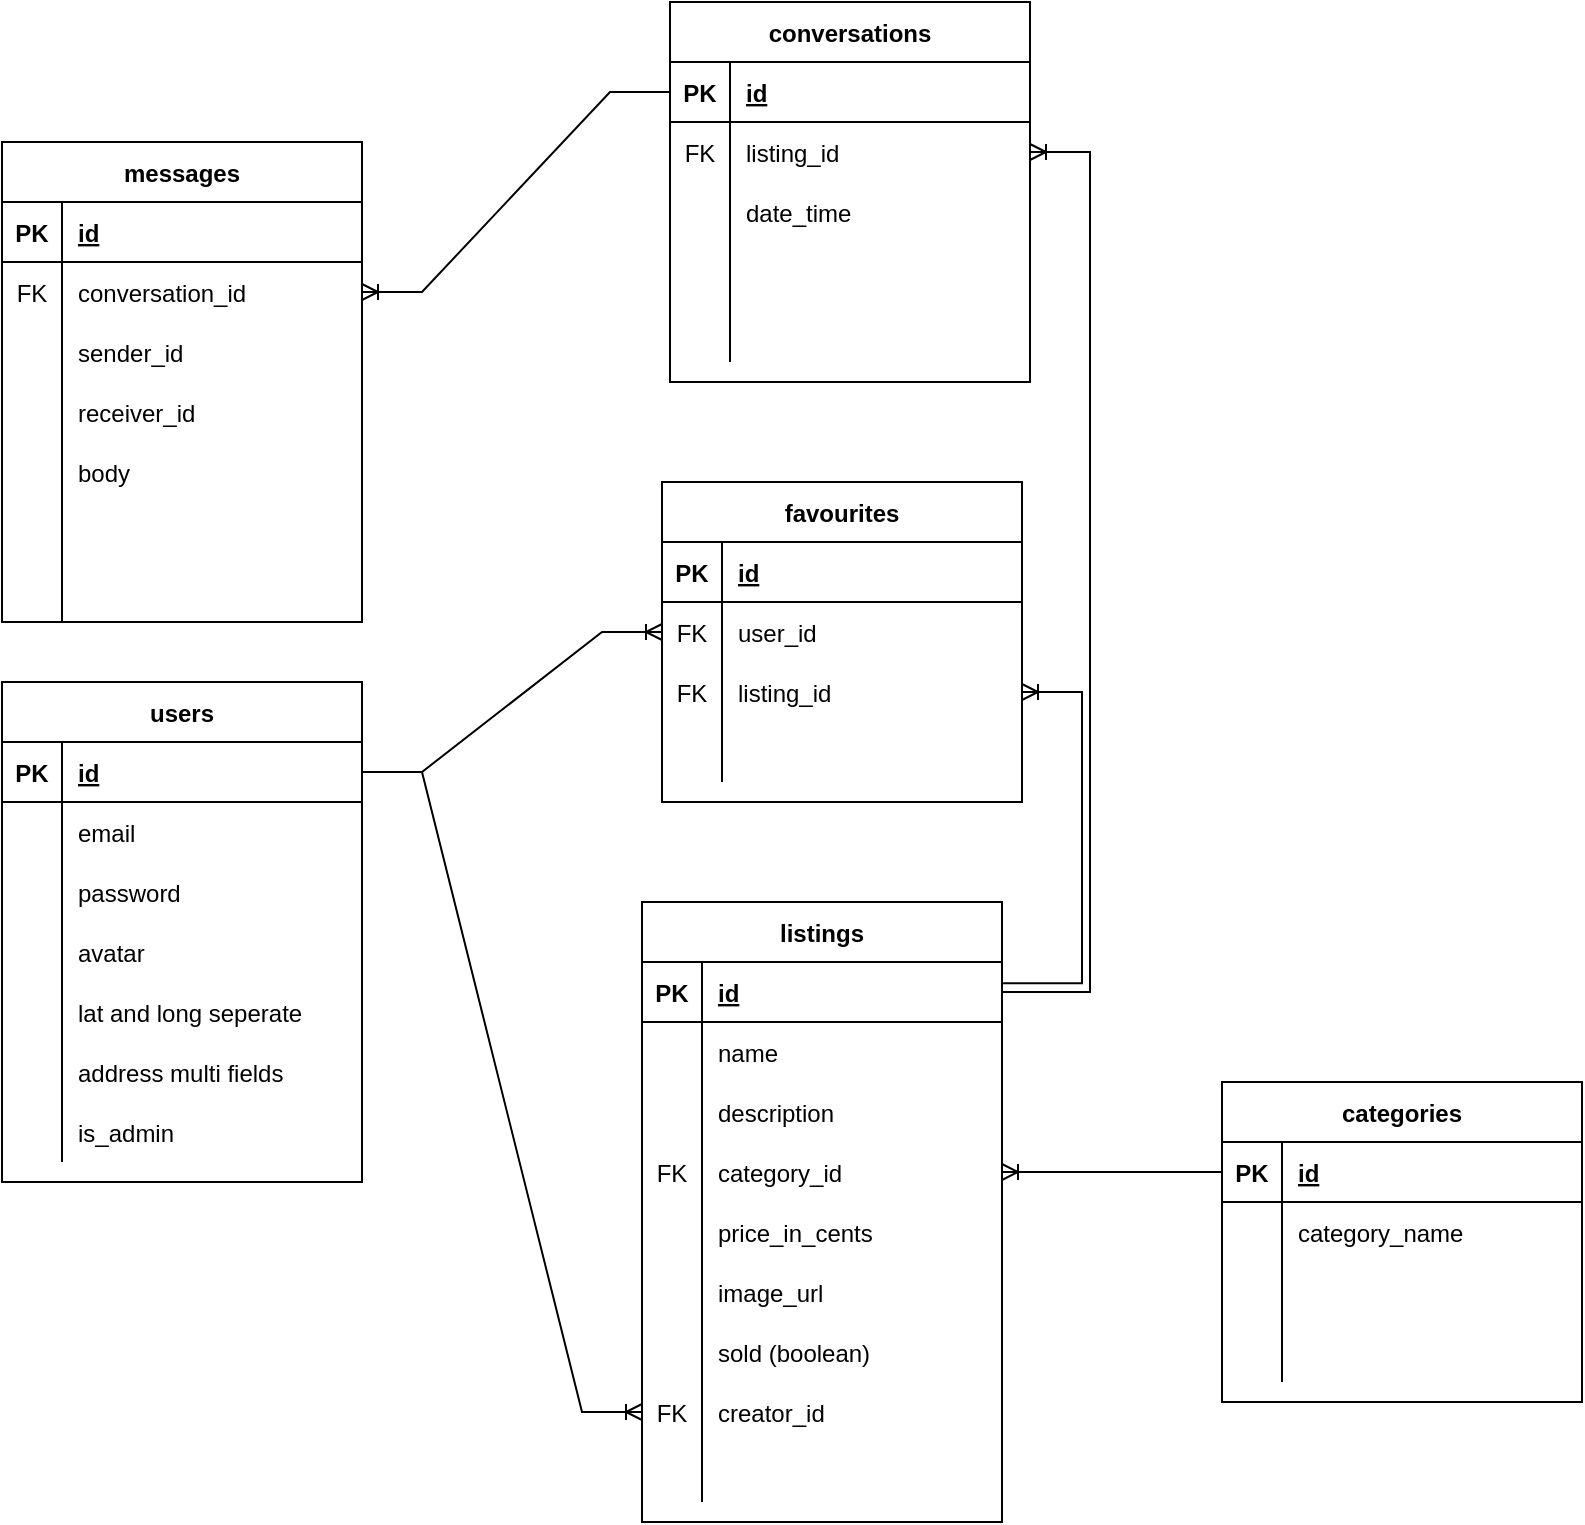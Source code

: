 <mxfile version="17.4.2" type="device"><diagram id="R2lEEEUBdFMjLlhIrx00" name="Page-1"><mxGraphModel dx="1590" dy="1839" grid="1" gridSize="10" guides="1" tooltips="1" connect="1" arrows="1" fold="1" page="1" pageScale="1" pageWidth="850" pageHeight="1100" math="0" shadow="0" extFonts="Permanent Marker^https://fonts.googleapis.com/css?family=Permanent+Marker"><root><mxCell id="0"/><mxCell id="1" parent="0"/><mxCell id="QbqZs9sL1WfOPaZ2x1TI-1" value="conversations" style="shape=table;startSize=30;container=1;collapsible=1;childLayout=tableLayout;fixedRows=1;rowLines=0;fontStyle=1;align=center;resizeLast=1;" parent="1" vertex="1"><mxGeometry x="464" y="-660" width="180" height="190" as="geometry"/></mxCell><mxCell id="QbqZs9sL1WfOPaZ2x1TI-2" value="" style="shape=tableRow;horizontal=0;startSize=0;swimlaneHead=0;swimlaneBody=0;fillColor=none;collapsible=0;dropTarget=0;points=[[0,0.5],[1,0.5]];portConstraint=eastwest;top=0;left=0;right=0;bottom=1;" parent="QbqZs9sL1WfOPaZ2x1TI-1" vertex="1"><mxGeometry y="30" width="180" height="30" as="geometry"/></mxCell><mxCell id="QbqZs9sL1WfOPaZ2x1TI-3" value="PK" style="shape=partialRectangle;connectable=0;fillColor=none;top=0;left=0;bottom=0;right=0;fontStyle=1;overflow=hidden;" parent="QbqZs9sL1WfOPaZ2x1TI-2" vertex="1"><mxGeometry width="30" height="30" as="geometry"><mxRectangle width="30" height="30" as="alternateBounds"/></mxGeometry></mxCell><mxCell id="QbqZs9sL1WfOPaZ2x1TI-4" value="id" style="shape=partialRectangle;connectable=0;fillColor=none;top=0;left=0;bottom=0;right=0;align=left;spacingLeft=6;fontStyle=5;overflow=hidden;" parent="QbqZs9sL1WfOPaZ2x1TI-2" vertex="1"><mxGeometry x="30" width="150" height="30" as="geometry"><mxRectangle width="150" height="30" as="alternateBounds"/></mxGeometry></mxCell><mxCell id="QbqZs9sL1WfOPaZ2x1TI-11" value="" style="shape=tableRow;horizontal=0;startSize=0;swimlaneHead=0;swimlaneBody=0;fillColor=none;collapsible=0;dropTarget=0;points=[[0,0.5],[1,0.5]];portConstraint=eastwest;top=0;left=0;right=0;bottom=0;" parent="QbqZs9sL1WfOPaZ2x1TI-1" vertex="1"><mxGeometry y="60" width="180" height="30" as="geometry"/></mxCell><mxCell id="QbqZs9sL1WfOPaZ2x1TI-12" value="FK" style="shape=partialRectangle;connectable=0;fillColor=none;top=0;left=0;bottom=0;right=0;editable=1;overflow=hidden;" parent="QbqZs9sL1WfOPaZ2x1TI-11" vertex="1"><mxGeometry width="30" height="30" as="geometry"><mxRectangle width="30" height="30" as="alternateBounds"/></mxGeometry></mxCell><mxCell id="QbqZs9sL1WfOPaZ2x1TI-13" value="listing_id" style="shape=partialRectangle;connectable=0;fillColor=none;top=0;left=0;bottom=0;right=0;align=left;spacingLeft=6;overflow=hidden;" parent="QbqZs9sL1WfOPaZ2x1TI-11" vertex="1"><mxGeometry x="30" width="150" height="30" as="geometry"><mxRectangle width="150" height="30" as="alternateBounds"/></mxGeometry></mxCell><mxCell id="QbqZs9sL1WfOPaZ2x1TI-5" value="" style="shape=tableRow;horizontal=0;startSize=0;swimlaneHead=0;swimlaneBody=0;fillColor=none;collapsible=0;dropTarget=0;points=[[0,0.5],[1,0.5]];portConstraint=eastwest;top=0;left=0;right=0;bottom=0;" parent="QbqZs9sL1WfOPaZ2x1TI-1" vertex="1"><mxGeometry y="90" width="180" height="30" as="geometry"/></mxCell><mxCell id="QbqZs9sL1WfOPaZ2x1TI-6" value="" style="shape=partialRectangle;connectable=0;fillColor=none;top=0;left=0;bottom=0;right=0;editable=1;overflow=hidden;" parent="QbqZs9sL1WfOPaZ2x1TI-5" vertex="1"><mxGeometry width="30" height="30" as="geometry"><mxRectangle width="30" height="30" as="alternateBounds"/></mxGeometry></mxCell><mxCell id="QbqZs9sL1WfOPaZ2x1TI-7" value="date_time" style="shape=partialRectangle;connectable=0;fillColor=none;top=0;left=0;bottom=0;right=0;align=left;spacingLeft=6;overflow=hidden;" parent="QbqZs9sL1WfOPaZ2x1TI-5" vertex="1"><mxGeometry x="30" width="150" height="30" as="geometry"><mxRectangle width="150" height="30" as="alternateBounds"/></mxGeometry></mxCell><mxCell id="QbqZs9sL1WfOPaZ2x1TI-8" value="" style="shape=tableRow;horizontal=0;startSize=0;swimlaneHead=0;swimlaneBody=0;fillColor=none;collapsible=0;dropTarget=0;points=[[0,0.5],[1,0.5]];portConstraint=eastwest;top=0;left=0;right=0;bottom=0;" parent="QbqZs9sL1WfOPaZ2x1TI-1" vertex="1"><mxGeometry y="120" width="180" height="30" as="geometry"/></mxCell><mxCell id="QbqZs9sL1WfOPaZ2x1TI-9" value="" style="shape=partialRectangle;connectable=0;fillColor=none;top=0;left=0;bottom=0;right=0;editable=1;overflow=hidden;" parent="QbqZs9sL1WfOPaZ2x1TI-8" vertex="1"><mxGeometry width="30" height="30" as="geometry"><mxRectangle width="30" height="30" as="alternateBounds"/></mxGeometry></mxCell><mxCell id="QbqZs9sL1WfOPaZ2x1TI-10" value="" style="shape=partialRectangle;connectable=0;fillColor=none;top=0;left=0;bottom=0;right=0;align=left;spacingLeft=6;overflow=hidden;strokeColor=#FF0000;" parent="QbqZs9sL1WfOPaZ2x1TI-8" vertex="1"><mxGeometry x="30" width="150" height="30" as="geometry"><mxRectangle width="150" height="30" as="alternateBounds"/></mxGeometry></mxCell><mxCell id="QbqZs9sL1WfOPaZ2x1TI-98" value="" style="shape=tableRow;horizontal=0;startSize=0;swimlaneHead=0;swimlaneBody=0;fillColor=none;collapsible=0;dropTarget=0;points=[[0,0.5],[1,0.5]];portConstraint=eastwest;top=0;left=0;right=0;bottom=0;" parent="QbqZs9sL1WfOPaZ2x1TI-1" vertex="1"><mxGeometry y="150" width="180" height="30" as="geometry"/></mxCell><mxCell id="QbqZs9sL1WfOPaZ2x1TI-99" value="" style="shape=partialRectangle;connectable=0;fillColor=none;top=0;left=0;bottom=0;right=0;editable=1;overflow=hidden;" parent="QbqZs9sL1WfOPaZ2x1TI-98" vertex="1"><mxGeometry width="30" height="30" as="geometry"><mxRectangle width="30" height="30" as="alternateBounds"/></mxGeometry></mxCell><mxCell id="QbqZs9sL1WfOPaZ2x1TI-100" value="" style="shape=partialRectangle;connectable=0;fillColor=none;top=0;left=0;bottom=0;right=0;align=left;spacingLeft=6;overflow=hidden;" parent="QbqZs9sL1WfOPaZ2x1TI-98" vertex="1"><mxGeometry x="30" width="150" height="30" as="geometry"><mxRectangle width="150" height="30" as="alternateBounds"/></mxGeometry></mxCell><mxCell id="QbqZs9sL1WfOPaZ2x1TI-14" value="" style="edgeStyle=entityRelationEdgeStyle;fontSize=12;html=1;endArrow=ERoneToMany;rounded=0;exitX=0;exitY=0.5;exitDx=0;exitDy=0;" parent="1" source="QbqZs9sL1WfOPaZ2x1TI-2" target="QbqZs9sL1WfOPaZ2x1TI-105" edge="1"><mxGeometry width="100" height="100" relative="1" as="geometry"><mxPoint x="80" y="-590" as="sourcePoint"/><mxPoint x="210" y="-580" as="targetPoint"/></mxGeometry></mxCell><mxCell id="QbqZs9sL1WfOPaZ2x1TI-15" value="users" style="shape=table;startSize=30;container=1;collapsible=1;childLayout=tableLayout;fixedRows=1;rowLines=0;fontStyle=1;align=center;resizeLast=1;" parent="1" vertex="1"><mxGeometry x="130" y="-320" width="180" height="250" as="geometry"/></mxCell><mxCell id="QbqZs9sL1WfOPaZ2x1TI-16" value="" style="shape=tableRow;horizontal=0;startSize=0;swimlaneHead=0;swimlaneBody=0;fillColor=none;collapsible=0;dropTarget=0;points=[[0,0.5],[1,0.5]];portConstraint=eastwest;top=0;left=0;right=0;bottom=1;" parent="QbqZs9sL1WfOPaZ2x1TI-15" vertex="1"><mxGeometry y="30" width="180" height="30" as="geometry"/></mxCell><mxCell id="QbqZs9sL1WfOPaZ2x1TI-17" value="PK" style="shape=partialRectangle;connectable=0;fillColor=none;top=0;left=0;bottom=0;right=0;fontStyle=1;overflow=hidden;" parent="QbqZs9sL1WfOPaZ2x1TI-16" vertex="1"><mxGeometry width="30" height="30" as="geometry"><mxRectangle width="30" height="30" as="alternateBounds"/></mxGeometry></mxCell><mxCell id="QbqZs9sL1WfOPaZ2x1TI-18" value="id" style="shape=partialRectangle;connectable=0;fillColor=none;top=0;left=0;bottom=0;right=0;align=left;spacingLeft=6;fontStyle=5;overflow=hidden;" parent="QbqZs9sL1WfOPaZ2x1TI-16" vertex="1"><mxGeometry x="30" width="150" height="30" as="geometry"><mxRectangle width="150" height="30" as="alternateBounds"/></mxGeometry></mxCell><mxCell id="QbqZs9sL1WfOPaZ2x1TI-22" value="" style="shape=tableRow;horizontal=0;startSize=0;swimlaneHead=0;swimlaneBody=0;fillColor=none;collapsible=0;dropTarget=0;points=[[0,0.5],[1,0.5]];portConstraint=eastwest;top=0;left=0;right=0;bottom=0;" parent="QbqZs9sL1WfOPaZ2x1TI-15" vertex="1"><mxGeometry y="60" width="180" height="30" as="geometry"/></mxCell><mxCell id="QbqZs9sL1WfOPaZ2x1TI-23" value="" style="shape=partialRectangle;connectable=0;fillColor=none;top=0;left=0;bottom=0;right=0;editable=1;overflow=hidden;" parent="QbqZs9sL1WfOPaZ2x1TI-22" vertex="1"><mxGeometry width="30" height="30" as="geometry"><mxRectangle width="30" height="30" as="alternateBounds"/></mxGeometry></mxCell><mxCell id="QbqZs9sL1WfOPaZ2x1TI-24" value="email" style="shape=partialRectangle;connectable=0;fillColor=none;top=0;left=0;bottom=0;right=0;align=left;spacingLeft=6;overflow=hidden;" parent="QbqZs9sL1WfOPaZ2x1TI-22" vertex="1"><mxGeometry x="30" width="150" height="30" as="geometry"><mxRectangle width="150" height="30" as="alternateBounds"/></mxGeometry></mxCell><mxCell id="QbqZs9sL1WfOPaZ2x1TI-25" value="" style="shape=tableRow;horizontal=0;startSize=0;swimlaneHead=0;swimlaneBody=0;fillColor=none;collapsible=0;dropTarget=0;points=[[0,0.5],[1,0.5]];portConstraint=eastwest;top=0;left=0;right=0;bottom=0;" parent="QbqZs9sL1WfOPaZ2x1TI-15" vertex="1"><mxGeometry y="90" width="180" height="30" as="geometry"/></mxCell><mxCell id="QbqZs9sL1WfOPaZ2x1TI-26" value="" style="shape=partialRectangle;connectable=0;fillColor=none;top=0;left=0;bottom=0;right=0;editable=1;overflow=hidden;" parent="QbqZs9sL1WfOPaZ2x1TI-25" vertex="1"><mxGeometry width="30" height="30" as="geometry"><mxRectangle width="30" height="30" as="alternateBounds"/></mxGeometry></mxCell><mxCell id="QbqZs9sL1WfOPaZ2x1TI-27" value="password" style="shape=partialRectangle;connectable=0;fillColor=none;top=0;left=0;bottom=0;right=0;align=left;spacingLeft=6;overflow=hidden;" parent="QbqZs9sL1WfOPaZ2x1TI-25" vertex="1"><mxGeometry x="30" width="150" height="30" as="geometry"><mxRectangle width="150" height="30" as="alternateBounds"/></mxGeometry></mxCell><mxCell id="QbqZs9sL1WfOPaZ2x1TI-19" value="" style="shape=tableRow;horizontal=0;startSize=0;swimlaneHead=0;swimlaneBody=0;fillColor=none;collapsible=0;dropTarget=0;points=[[0,0.5],[1,0.5]];portConstraint=eastwest;top=0;left=0;right=0;bottom=0;" parent="QbqZs9sL1WfOPaZ2x1TI-15" vertex="1"><mxGeometry y="120" width="180" height="30" as="geometry"/></mxCell><mxCell id="QbqZs9sL1WfOPaZ2x1TI-20" value="" style="shape=partialRectangle;connectable=0;fillColor=none;top=0;left=0;bottom=0;right=0;editable=1;overflow=hidden;" parent="QbqZs9sL1WfOPaZ2x1TI-19" vertex="1"><mxGeometry width="30" height="30" as="geometry"><mxRectangle width="30" height="30" as="alternateBounds"/></mxGeometry></mxCell><mxCell id="QbqZs9sL1WfOPaZ2x1TI-21" value="avatar" style="shape=partialRectangle;connectable=0;fillColor=none;top=0;left=0;bottom=0;right=0;align=left;spacingLeft=6;overflow=hidden;" parent="QbqZs9sL1WfOPaZ2x1TI-19" vertex="1"><mxGeometry x="30" width="150" height="30" as="geometry"><mxRectangle width="150" height="30" as="alternateBounds"/></mxGeometry></mxCell><mxCell id="QbqZs9sL1WfOPaZ2x1TI-67" value="" style="shape=tableRow;horizontal=0;startSize=0;swimlaneHead=0;swimlaneBody=0;fillColor=none;collapsible=0;dropTarget=0;points=[[0,0.5],[1,0.5]];portConstraint=eastwest;top=0;left=0;right=0;bottom=0;" parent="QbqZs9sL1WfOPaZ2x1TI-15" vertex="1"><mxGeometry y="150" width="180" height="30" as="geometry"/></mxCell><mxCell id="QbqZs9sL1WfOPaZ2x1TI-68" value="" style="shape=partialRectangle;connectable=0;fillColor=none;top=0;left=0;bottom=0;right=0;editable=1;overflow=hidden;" parent="QbqZs9sL1WfOPaZ2x1TI-67" vertex="1"><mxGeometry width="30" height="30" as="geometry"><mxRectangle width="30" height="30" as="alternateBounds"/></mxGeometry></mxCell><mxCell id="QbqZs9sL1WfOPaZ2x1TI-69" value="lat and long seperate" style="shape=partialRectangle;connectable=0;fillColor=none;top=0;left=0;bottom=0;right=0;align=left;spacingLeft=6;overflow=hidden;" parent="QbqZs9sL1WfOPaZ2x1TI-67" vertex="1"><mxGeometry x="30" width="150" height="30" as="geometry"><mxRectangle width="150" height="30" as="alternateBounds"/></mxGeometry></mxCell><mxCell id="QbqZs9sL1WfOPaZ2x1TI-70" value="" style="shape=tableRow;horizontal=0;startSize=0;swimlaneHead=0;swimlaneBody=0;fillColor=none;collapsible=0;dropTarget=0;points=[[0,0.5],[1,0.5]];portConstraint=eastwest;top=0;left=0;right=0;bottom=0;" parent="QbqZs9sL1WfOPaZ2x1TI-15" vertex="1"><mxGeometry y="180" width="180" height="30" as="geometry"/></mxCell><mxCell id="QbqZs9sL1WfOPaZ2x1TI-71" value="" style="shape=partialRectangle;connectable=0;fillColor=none;top=0;left=0;bottom=0;right=0;editable=1;overflow=hidden;" parent="QbqZs9sL1WfOPaZ2x1TI-70" vertex="1"><mxGeometry width="30" height="30" as="geometry"><mxRectangle width="30" height="30" as="alternateBounds"/></mxGeometry></mxCell><mxCell id="QbqZs9sL1WfOPaZ2x1TI-72" value="address multi fields" style="shape=partialRectangle;connectable=0;fillColor=none;top=0;left=0;bottom=0;right=0;align=left;spacingLeft=6;overflow=hidden;" parent="QbqZs9sL1WfOPaZ2x1TI-70" vertex="1"><mxGeometry x="30" width="150" height="30" as="geometry"><mxRectangle width="150" height="30" as="alternateBounds"/></mxGeometry></mxCell><mxCell id="V0TkZqTp7nk6Hsr391Ke-4" value="" style="shape=tableRow;horizontal=0;startSize=0;swimlaneHead=0;swimlaneBody=0;fillColor=none;collapsible=0;dropTarget=0;points=[[0,0.5],[1,0.5]];portConstraint=eastwest;top=0;left=0;right=0;bottom=0;" vertex="1" parent="QbqZs9sL1WfOPaZ2x1TI-15"><mxGeometry y="210" width="180" height="30" as="geometry"/></mxCell><mxCell id="V0TkZqTp7nk6Hsr391Ke-5" value="" style="shape=partialRectangle;connectable=0;fillColor=none;top=0;left=0;bottom=0;right=0;editable=1;overflow=hidden;" vertex="1" parent="V0TkZqTp7nk6Hsr391Ke-4"><mxGeometry width="30" height="30" as="geometry"><mxRectangle width="30" height="30" as="alternateBounds"/></mxGeometry></mxCell><mxCell id="V0TkZqTp7nk6Hsr391Ke-6" value="is_admin" style="shape=partialRectangle;connectable=0;fillColor=none;top=0;left=0;bottom=0;right=0;align=left;spacingLeft=6;overflow=hidden;" vertex="1" parent="V0TkZqTp7nk6Hsr391Ke-4"><mxGeometry x="30" width="150" height="30" as="geometry"><mxRectangle width="150" height="30" as="alternateBounds"/></mxGeometry></mxCell><mxCell id="QbqZs9sL1WfOPaZ2x1TI-28" value="categories" style="shape=table;startSize=30;container=1;collapsible=1;childLayout=tableLayout;fixedRows=1;rowLines=0;fontStyle=1;align=center;resizeLast=1;" parent="1" vertex="1"><mxGeometry x="740" y="-120" width="180" height="160" as="geometry"/></mxCell><mxCell id="QbqZs9sL1WfOPaZ2x1TI-29" value="" style="shape=tableRow;horizontal=0;startSize=0;swimlaneHead=0;swimlaneBody=0;fillColor=none;collapsible=0;dropTarget=0;points=[[0,0.5],[1,0.5]];portConstraint=eastwest;top=0;left=0;right=0;bottom=1;" parent="QbqZs9sL1WfOPaZ2x1TI-28" vertex="1"><mxGeometry y="30" width="180" height="30" as="geometry"/></mxCell><mxCell id="QbqZs9sL1WfOPaZ2x1TI-30" value="PK" style="shape=partialRectangle;connectable=0;fillColor=none;top=0;left=0;bottom=0;right=0;fontStyle=1;overflow=hidden;" parent="QbqZs9sL1WfOPaZ2x1TI-29" vertex="1"><mxGeometry width="30" height="30" as="geometry"><mxRectangle width="30" height="30" as="alternateBounds"/></mxGeometry></mxCell><mxCell id="QbqZs9sL1WfOPaZ2x1TI-31" value="id" style="shape=partialRectangle;connectable=0;fillColor=none;top=0;left=0;bottom=0;right=0;align=left;spacingLeft=6;fontStyle=5;overflow=hidden;" parent="QbqZs9sL1WfOPaZ2x1TI-29" vertex="1"><mxGeometry x="30" width="150" height="30" as="geometry"><mxRectangle width="150" height="30" as="alternateBounds"/></mxGeometry></mxCell><mxCell id="QbqZs9sL1WfOPaZ2x1TI-32" value="" style="shape=tableRow;horizontal=0;startSize=0;swimlaneHead=0;swimlaneBody=0;fillColor=none;collapsible=0;dropTarget=0;points=[[0,0.5],[1,0.5]];portConstraint=eastwest;top=0;left=0;right=0;bottom=0;" parent="QbqZs9sL1WfOPaZ2x1TI-28" vertex="1"><mxGeometry y="60" width="180" height="30" as="geometry"/></mxCell><mxCell id="QbqZs9sL1WfOPaZ2x1TI-33" value="" style="shape=partialRectangle;connectable=0;fillColor=none;top=0;left=0;bottom=0;right=0;editable=1;overflow=hidden;" parent="QbqZs9sL1WfOPaZ2x1TI-32" vertex="1"><mxGeometry width="30" height="30" as="geometry"><mxRectangle width="30" height="30" as="alternateBounds"/></mxGeometry></mxCell><mxCell id="QbqZs9sL1WfOPaZ2x1TI-34" value="category_name" style="shape=partialRectangle;connectable=0;fillColor=none;top=0;left=0;bottom=0;right=0;align=left;spacingLeft=6;overflow=hidden;" parent="QbqZs9sL1WfOPaZ2x1TI-32" vertex="1"><mxGeometry x="30" width="150" height="30" as="geometry"><mxRectangle width="150" height="30" as="alternateBounds"/></mxGeometry></mxCell><mxCell id="QbqZs9sL1WfOPaZ2x1TI-35" value="" style="shape=tableRow;horizontal=0;startSize=0;swimlaneHead=0;swimlaneBody=0;fillColor=none;collapsible=0;dropTarget=0;points=[[0,0.5],[1,0.5]];portConstraint=eastwest;top=0;left=0;right=0;bottom=0;" parent="QbqZs9sL1WfOPaZ2x1TI-28" vertex="1"><mxGeometry y="90" width="180" height="30" as="geometry"/></mxCell><mxCell id="QbqZs9sL1WfOPaZ2x1TI-36" value="" style="shape=partialRectangle;connectable=0;fillColor=none;top=0;left=0;bottom=0;right=0;editable=1;overflow=hidden;" parent="QbqZs9sL1WfOPaZ2x1TI-35" vertex="1"><mxGeometry width="30" height="30" as="geometry"><mxRectangle width="30" height="30" as="alternateBounds"/></mxGeometry></mxCell><mxCell id="QbqZs9sL1WfOPaZ2x1TI-37" value="" style="shape=partialRectangle;connectable=0;fillColor=none;top=0;left=0;bottom=0;right=0;align=left;spacingLeft=6;overflow=hidden;strokeColor=#FF0000;" parent="QbqZs9sL1WfOPaZ2x1TI-35" vertex="1"><mxGeometry x="30" width="150" height="30" as="geometry"><mxRectangle width="150" height="30" as="alternateBounds"/></mxGeometry></mxCell><mxCell id="QbqZs9sL1WfOPaZ2x1TI-38" value="" style="shape=tableRow;horizontal=0;startSize=0;swimlaneHead=0;swimlaneBody=0;fillColor=none;collapsible=0;dropTarget=0;points=[[0,0.5],[1,0.5]];portConstraint=eastwest;top=0;left=0;right=0;bottom=0;" parent="QbqZs9sL1WfOPaZ2x1TI-28" vertex="1"><mxGeometry y="120" width="180" height="30" as="geometry"/></mxCell><mxCell id="QbqZs9sL1WfOPaZ2x1TI-39" value="" style="shape=partialRectangle;connectable=0;fillColor=none;top=0;left=0;bottom=0;right=0;editable=1;overflow=hidden;" parent="QbqZs9sL1WfOPaZ2x1TI-38" vertex="1"><mxGeometry width="30" height="30" as="geometry"><mxRectangle width="30" height="30" as="alternateBounds"/></mxGeometry></mxCell><mxCell id="QbqZs9sL1WfOPaZ2x1TI-40" value="" style="shape=partialRectangle;connectable=0;fillColor=none;top=0;left=0;bottom=0;right=0;align=left;spacingLeft=6;overflow=hidden;" parent="QbqZs9sL1WfOPaZ2x1TI-38" vertex="1"><mxGeometry x="30" width="150" height="30" as="geometry"><mxRectangle width="150" height="30" as="alternateBounds"/></mxGeometry></mxCell><mxCell id="QbqZs9sL1WfOPaZ2x1TI-41" value="listings" style="shape=table;startSize=30;container=1;collapsible=1;childLayout=tableLayout;fixedRows=1;rowLines=0;fontStyle=1;align=center;resizeLast=1;" parent="1" vertex="1"><mxGeometry x="450" y="-210" width="180" height="310" as="geometry"/></mxCell><mxCell id="QbqZs9sL1WfOPaZ2x1TI-42" value="" style="shape=tableRow;horizontal=0;startSize=0;swimlaneHead=0;swimlaneBody=0;fillColor=none;collapsible=0;dropTarget=0;points=[[0,0.5],[1,0.5]];portConstraint=eastwest;top=0;left=0;right=0;bottom=1;" parent="QbqZs9sL1WfOPaZ2x1TI-41" vertex="1"><mxGeometry y="30" width="180" height="30" as="geometry"/></mxCell><mxCell id="QbqZs9sL1WfOPaZ2x1TI-43" value="PK" style="shape=partialRectangle;connectable=0;fillColor=none;top=0;left=0;bottom=0;right=0;fontStyle=1;overflow=hidden;" parent="QbqZs9sL1WfOPaZ2x1TI-42" vertex="1"><mxGeometry width="30" height="30" as="geometry"><mxRectangle width="30" height="30" as="alternateBounds"/></mxGeometry></mxCell><mxCell id="QbqZs9sL1WfOPaZ2x1TI-44" value="id" style="shape=partialRectangle;connectable=0;fillColor=none;top=0;left=0;bottom=0;right=0;align=left;spacingLeft=6;fontStyle=5;overflow=hidden;" parent="QbqZs9sL1WfOPaZ2x1TI-42" vertex="1"><mxGeometry x="30" width="150" height="30" as="geometry"><mxRectangle width="150" height="30" as="alternateBounds"/></mxGeometry></mxCell><mxCell id="QbqZs9sL1WfOPaZ2x1TI-45" value="" style="shape=tableRow;horizontal=0;startSize=0;swimlaneHead=0;swimlaneBody=0;fillColor=none;collapsible=0;dropTarget=0;points=[[0,0.5],[1,0.5]];portConstraint=eastwest;top=0;left=0;right=0;bottom=0;" parent="QbqZs9sL1WfOPaZ2x1TI-41" vertex="1"><mxGeometry y="60" width="180" height="30" as="geometry"/></mxCell><mxCell id="QbqZs9sL1WfOPaZ2x1TI-46" value="" style="shape=partialRectangle;connectable=0;fillColor=none;top=0;left=0;bottom=0;right=0;editable=1;overflow=hidden;" parent="QbqZs9sL1WfOPaZ2x1TI-45" vertex="1"><mxGeometry width="30" height="30" as="geometry"><mxRectangle width="30" height="30" as="alternateBounds"/></mxGeometry></mxCell><mxCell id="QbqZs9sL1WfOPaZ2x1TI-47" value="name" style="shape=partialRectangle;connectable=0;fillColor=none;top=0;left=0;bottom=0;right=0;align=left;spacingLeft=6;overflow=hidden;" parent="QbqZs9sL1WfOPaZ2x1TI-45" vertex="1"><mxGeometry x="30" width="150" height="30" as="geometry"><mxRectangle width="150" height="30" as="alternateBounds"/></mxGeometry></mxCell><mxCell id="QbqZs9sL1WfOPaZ2x1TI-48" value="" style="shape=tableRow;horizontal=0;startSize=0;swimlaneHead=0;swimlaneBody=0;fillColor=none;collapsible=0;dropTarget=0;points=[[0,0.5],[1,0.5]];portConstraint=eastwest;top=0;left=0;right=0;bottom=0;" parent="QbqZs9sL1WfOPaZ2x1TI-41" vertex="1"><mxGeometry y="90" width="180" height="30" as="geometry"/></mxCell><mxCell id="QbqZs9sL1WfOPaZ2x1TI-49" value="" style="shape=partialRectangle;connectable=0;fillColor=none;top=0;left=0;bottom=0;right=0;editable=1;overflow=hidden;" parent="QbqZs9sL1WfOPaZ2x1TI-48" vertex="1"><mxGeometry width="30" height="30" as="geometry"><mxRectangle width="30" height="30" as="alternateBounds"/></mxGeometry></mxCell><mxCell id="QbqZs9sL1WfOPaZ2x1TI-50" value="description" style="shape=partialRectangle;connectable=0;fillColor=none;top=0;left=0;bottom=0;right=0;align=left;spacingLeft=6;overflow=hidden;" parent="QbqZs9sL1WfOPaZ2x1TI-48" vertex="1"><mxGeometry x="30" width="150" height="30" as="geometry"><mxRectangle width="150" height="30" as="alternateBounds"/></mxGeometry></mxCell><mxCell id="QbqZs9sL1WfOPaZ2x1TI-51" value="" style="shape=tableRow;horizontal=0;startSize=0;swimlaneHead=0;swimlaneBody=0;fillColor=none;collapsible=0;dropTarget=0;points=[[0,0.5],[1,0.5]];portConstraint=eastwest;top=0;left=0;right=0;bottom=0;" parent="QbqZs9sL1WfOPaZ2x1TI-41" vertex="1"><mxGeometry y="120" width="180" height="30" as="geometry"/></mxCell><mxCell id="QbqZs9sL1WfOPaZ2x1TI-52" value="FK" style="shape=partialRectangle;connectable=0;fillColor=none;top=0;left=0;bottom=0;right=0;editable=1;overflow=hidden;" parent="QbqZs9sL1WfOPaZ2x1TI-51" vertex="1"><mxGeometry width="30" height="30" as="geometry"><mxRectangle width="30" height="30" as="alternateBounds"/></mxGeometry></mxCell><mxCell id="QbqZs9sL1WfOPaZ2x1TI-53" value="category_id" style="shape=partialRectangle;connectable=0;fillColor=none;top=0;left=0;bottom=0;right=0;align=left;spacingLeft=6;overflow=hidden;" parent="QbqZs9sL1WfOPaZ2x1TI-51" vertex="1"><mxGeometry x="30" width="150" height="30" as="geometry"><mxRectangle width="150" height="30" as="alternateBounds"/></mxGeometry></mxCell><mxCell id="QbqZs9sL1WfOPaZ2x1TI-73" value="" style="shape=tableRow;horizontal=0;startSize=0;swimlaneHead=0;swimlaneBody=0;fillColor=none;collapsible=0;dropTarget=0;points=[[0,0.5],[1,0.5]];portConstraint=eastwest;top=0;left=0;right=0;bottom=0;" parent="QbqZs9sL1WfOPaZ2x1TI-41" vertex="1"><mxGeometry y="150" width="180" height="30" as="geometry"/></mxCell><mxCell id="QbqZs9sL1WfOPaZ2x1TI-74" value="" style="shape=partialRectangle;connectable=0;fillColor=none;top=0;left=0;bottom=0;right=0;editable=1;overflow=hidden;" parent="QbqZs9sL1WfOPaZ2x1TI-73" vertex="1"><mxGeometry width="30" height="30" as="geometry"><mxRectangle width="30" height="30" as="alternateBounds"/></mxGeometry></mxCell><mxCell id="QbqZs9sL1WfOPaZ2x1TI-75" value="price_in_cents" style="shape=partialRectangle;connectable=0;fillColor=none;top=0;left=0;bottom=0;right=0;align=left;spacingLeft=6;overflow=hidden;" parent="QbqZs9sL1WfOPaZ2x1TI-73" vertex="1"><mxGeometry x="30" width="150" height="30" as="geometry"><mxRectangle width="150" height="30" as="alternateBounds"/></mxGeometry></mxCell><mxCell id="QbqZs9sL1WfOPaZ2x1TI-77" value="" style="shape=tableRow;horizontal=0;startSize=0;swimlaneHead=0;swimlaneBody=0;fillColor=none;collapsible=0;dropTarget=0;points=[[0,0.5],[1,0.5]];portConstraint=eastwest;top=0;left=0;right=0;bottom=0;" parent="QbqZs9sL1WfOPaZ2x1TI-41" vertex="1"><mxGeometry y="180" width="180" height="30" as="geometry"/></mxCell><mxCell id="QbqZs9sL1WfOPaZ2x1TI-78" value="" style="shape=partialRectangle;connectable=0;fillColor=none;top=0;left=0;bottom=0;right=0;editable=1;overflow=hidden;" parent="QbqZs9sL1WfOPaZ2x1TI-77" vertex="1"><mxGeometry width="30" height="30" as="geometry"><mxRectangle width="30" height="30" as="alternateBounds"/></mxGeometry></mxCell><mxCell id="QbqZs9sL1WfOPaZ2x1TI-79" value="image_url" style="shape=partialRectangle;connectable=0;fillColor=none;top=0;left=0;bottom=0;right=0;align=left;spacingLeft=6;overflow=hidden;" parent="QbqZs9sL1WfOPaZ2x1TI-77" vertex="1"><mxGeometry x="30" width="150" height="30" as="geometry"><mxRectangle width="150" height="30" as="alternateBounds"/></mxGeometry></mxCell><mxCell id="QbqZs9sL1WfOPaZ2x1TI-80" value="" style="shape=tableRow;horizontal=0;startSize=0;swimlaneHead=0;swimlaneBody=0;fillColor=none;collapsible=0;dropTarget=0;points=[[0,0.5],[1,0.5]];portConstraint=eastwest;top=0;left=0;right=0;bottom=0;" parent="QbqZs9sL1WfOPaZ2x1TI-41" vertex="1"><mxGeometry y="210" width="180" height="30" as="geometry"/></mxCell><mxCell id="QbqZs9sL1WfOPaZ2x1TI-81" value="" style="shape=partialRectangle;connectable=0;fillColor=none;top=0;left=0;bottom=0;right=0;editable=1;overflow=hidden;" parent="QbqZs9sL1WfOPaZ2x1TI-80" vertex="1"><mxGeometry width="30" height="30" as="geometry"><mxRectangle width="30" height="30" as="alternateBounds"/></mxGeometry></mxCell><mxCell id="QbqZs9sL1WfOPaZ2x1TI-82" value="sold (boolean)" style="shape=partialRectangle;connectable=0;fillColor=none;top=0;left=0;bottom=0;right=0;align=left;spacingLeft=6;overflow=hidden;" parent="QbqZs9sL1WfOPaZ2x1TI-80" vertex="1"><mxGeometry x="30" width="150" height="30" as="geometry"><mxRectangle width="150" height="30" as="alternateBounds"/></mxGeometry></mxCell><mxCell id="QbqZs9sL1WfOPaZ2x1TI-132" value="" style="shape=tableRow;horizontal=0;startSize=0;swimlaneHead=0;swimlaneBody=0;fillColor=none;collapsible=0;dropTarget=0;points=[[0,0.5],[1,0.5]];portConstraint=eastwest;top=0;left=0;right=0;bottom=0;" parent="QbqZs9sL1WfOPaZ2x1TI-41" vertex="1"><mxGeometry y="240" width="180" height="30" as="geometry"/></mxCell><mxCell id="QbqZs9sL1WfOPaZ2x1TI-133" value="FK" style="shape=partialRectangle;connectable=0;fillColor=none;top=0;left=0;bottom=0;right=0;editable=1;overflow=hidden;" parent="QbqZs9sL1WfOPaZ2x1TI-132" vertex="1"><mxGeometry width="30" height="30" as="geometry"><mxRectangle width="30" height="30" as="alternateBounds"/></mxGeometry></mxCell><mxCell id="QbqZs9sL1WfOPaZ2x1TI-134" value="creator_id" style="shape=partialRectangle;connectable=0;fillColor=none;top=0;left=0;bottom=0;right=0;align=left;spacingLeft=6;overflow=hidden;" parent="QbqZs9sL1WfOPaZ2x1TI-132" vertex="1"><mxGeometry x="30" width="150" height="30" as="geometry"><mxRectangle width="150" height="30" as="alternateBounds"/></mxGeometry></mxCell><mxCell id="QbqZs9sL1WfOPaZ2x1TI-141" value="" style="shape=tableRow;horizontal=0;startSize=0;swimlaneHead=0;swimlaneBody=0;fillColor=none;collapsible=0;dropTarget=0;points=[[0,0.5],[1,0.5]];portConstraint=eastwest;top=0;left=0;right=0;bottom=0;" parent="QbqZs9sL1WfOPaZ2x1TI-41" vertex="1"><mxGeometry y="270" width="180" height="30" as="geometry"/></mxCell><mxCell id="QbqZs9sL1WfOPaZ2x1TI-142" value="" style="shape=partialRectangle;connectable=0;fillColor=none;top=0;left=0;bottom=0;right=0;editable=1;overflow=hidden;" parent="QbqZs9sL1WfOPaZ2x1TI-141" vertex="1"><mxGeometry width="30" height="30" as="geometry"><mxRectangle width="30" height="30" as="alternateBounds"/></mxGeometry></mxCell><mxCell id="QbqZs9sL1WfOPaZ2x1TI-143" value="" style="shape=partialRectangle;connectable=0;fillColor=none;top=0;left=0;bottom=0;right=0;align=left;spacingLeft=6;overflow=hidden;" parent="QbqZs9sL1WfOPaZ2x1TI-141" vertex="1"><mxGeometry x="30" width="150" height="30" as="geometry"><mxRectangle width="150" height="30" as="alternateBounds"/></mxGeometry></mxCell><mxCell id="QbqZs9sL1WfOPaZ2x1TI-76" value="" style="edgeStyle=entityRelationEdgeStyle;fontSize=12;html=1;endArrow=ERoneToMany;rounded=0;entryX=1;entryY=0.5;entryDx=0;entryDy=0;exitX=0;exitY=0.5;exitDx=0;exitDy=0;" parent="1" source="QbqZs9sL1WfOPaZ2x1TI-29" target="QbqZs9sL1WfOPaZ2x1TI-51" edge="1"><mxGeometry width="100" height="100" relative="1" as="geometry"><mxPoint x="680" y="-100" as="sourcePoint"/><mxPoint x="700" y="-20" as="targetPoint"/></mxGeometry></mxCell><mxCell id="QbqZs9sL1WfOPaZ2x1TI-83" value="favourites" style="shape=table;startSize=30;container=1;collapsible=1;childLayout=tableLayout;fixedRows=1;rowLines=0;fontStyle=1;align=center;resizeLast=1;" parent="1" vertex="1"><mxGeometry x="460" y="-420" width="180" height="160.0" as="geometry"/></mxCell><mxCell id="QbqZs9sL1WfOPaZ2x1TI-84" value="" style="shape=tableRow;horizontal=0;startSize=0;swimlaneHead=0;swimlaneBody=0;fillColor=none;collapsible=0;dropTarget=0;points=[[0,0.5],[1,0.5]];portConstraint=eastwest;top=0;left=0;right=0;bottom=1;" parent="QbqZs9sL1WfOPaZ2x1TI-83" vertex="1"><mxGeometry y="30" width="180" height="30" as="geometry"/></mxCell><mxCell id="QbqZs9sL1WfOPaZ2x1TI-85" value="PK" style="shape=partialRectangle;connectable=0;fillColor=none;top=0;left=0;bottom=0;right=0;fontStyle=1;overflow=hidden;" parent="QbqZs9sL1WfOPaZ2x1TI-84" vertex="1"><mxGeometry width="30" height="30" as="geometry"><mxRectangle width="30" height="30" as="alternateBounds"/></mxGeometry></mxCell><mxCell id="QbqZs9sL1WfOPaZ2x1TI-86" value="id" style="shape=partialRectangle;connectable=0;fillColor=none;top=0;left=0;bottom=0;right=0;align=left;spacingLeft=6;fontStyle=5;overflow=hidden;" parent="QbqZs9sL1WfOPaZ2x1TI-84" vertex="1"><mxGeometry x="30" width="150" height="30" as="geometry"><mxRectangle width="150" height="30" as="alternateBounds"/></mxGeometry></mxCell><mxCell id="QbqZs9sL1WfOPaZ2x1TI-87" value="" style="shape=tableRow;horizontal=0;startSize=0;swimlaneHead=0;swimlaneBody=0;fillColor=none;collapsible=0;dropTarget=0;points=[[0,0.5],[1,0.5]];portConstraint=eastwest;top=0;left=0;right=0;bottom=0;" parent="QbqZs9sL1WfOPaZ2x1TI-83" vertex="1"><mxGeometry y="60" width="180" height="30" as="geometry"/></mxCell><mxCell id="QbqZs9sL1WfOPaZ2x1TI-88" value="FK" style="shape=partialRectangle;connectable=0;fillColor=none;top=0;left=0;bottom=0;right=0;editable=1;overflow=hidden;" parent="QbqZs9sL1WfOPaZ2x1TI-87" vertex="1"><mxGeometry width="30" height="30" as="geometry"><mxRectangle width="30" height="30" as="alternateBounds"/></mxGeometry></mxCell><mxCell id="QbqZs9sL1WfOPaZ2x1TI-89" value="user_id" style="shape=partialRectangle;connectable=0;fillColor=none;top=0;left=0;bottom=0;right=0;align=left;spacingLeft=6;overflow=hidden;" parent="QbqZs9sL1WfOPaZ2x1TI-87" vertex="1"><mxGeometry x="30" width="150" height="30" as="geometry"><mxRectangle width="150" height="30" as="alternateBounds"/></mxGeometry></mxCell><mxCell id="QbqZs9sL1WfOPaZ2x1TI-90" value="" style="shape=tableRow;horizontal=0;startSize=0;swimlaneHead=0;swimlaneBody=0;fillColor=none;collapsible=0;dropTarget=0;points=[[0,0.5],[1,0.5]];portConstraint=eastwest;top=0;left=0;right=0;bottom=0;" parent="QbqZs9sL1WfOPaZ2x1TI-83" vertex="1"><mxGeometry y="90" width="180" height="30" as="geometry"/></mxCell><mxCell id="QbqZs9sL1WfOPaZ2x1TI-91" value="FK" style="shape=partialRectangle;connectable=0;fillColor=none;top=0;left=0;bottom=0;right=0;editable=1;overflow=hidden;" parent="QbqZs9sL1WfOPaZ2x1TI-90" vertex="1"><mxGeometry width="30" height="30" as="geometry"><mxRectangle width="30" height="30" as="alternateBounds"/></mxGeometry></mxCell><mxCell id="QbqZs9sL1WfOPaZ2x1TI-92" value="listing_id" style="shape=partialRectangle;connectable=0;fillColor=none;top=0;left=0;bottom=0;right=0;align=left;spacingLeft=6;overflow=hidden;" parent="QbqZs9sL1WfOPaZ2x1TI-90" vertex="1"><mxGeometry x="30" width="150" height="30" as="geometry"><mxRectangle width="150" height="30" as="alternateBounds"/></mxGeometry></mxCell><mxCell id="QbqZs9sL1WfOPaZ2x1TI-93" value="" style="shape=tableRow;horizontal=0;startSize=0;swimlaneHead=0;swimlaneBody=0;fillColor=none;collapsible=0;dropTarget=0;points=[[0,0.5],[1,0.5]];portConstraint=eastwest;top=0;left=0;right=0;bottom=0;" parent="QbqZs9sL1WfOPaZ2x1TI-83" vertex="1"><mxGeometry y="120" width="180" height="30" as="geometry"/></mxCell><mxCell id="QbqZs9sL1WfOPaZ2x1TI-94" value="" style="shape=partialRectangle;connectable=0;fillColor=none;top=0;left=0;bottom=0;right=0;editable=1;overflow=hidden;" parent="QbqZs9sL1WfOPaZ2x1TI-93" vertex="1"><mxGeometry width="30" height="30" as="geometry"><mxRectangle width="30" height="30" as="alternateBounds"/></mxGeometry></mxCell><mxCell id="QbqZs9sL1WfOPaZ2x1TI-95" value="" style="shape=partialRectangle;connectable=0;fillColor=none;top=0;left=0;bottom=0;right=0;align=left;spacingLeft=6;overflow=hidden;" parent="QbqZs9sL1WfOPaZ2x1TI-93" vertex="1"><mxGeometry x="30" width="150" height="30" as="geometry"><mxRectangle width="150" height="30" as="alternateBounds"/></mxGeometry></mxCell><mxCell id="QbqZs9sL1WfOPaZ2x1TI-96" value="" style="edgeStyle=entityRelationEdgeStyle;fontSize=12;html=1;endArrow=ERoneToMany;rounded=0;entryX=0;entryY=0.5;entryDx=0;entryDy=0;exitX=1;exitY=0.5;exitDx=0;exitDy=0;" parent="1" source="QbqZs9sL1WfOPaZ2x1TI-16" target="QbqZs9sL1WfOPaZ2x1TI-87" edge="1"><mxGeometry width="100" height="100" relative="1" as="geometry"><mxPoint x="420" y="-60" as="sourcePoint"/><mxPoint x="110" y="-150" as="targetPoint"/></mxGeometry></mxCell><mxCell id="QbqZs9sL1WfOPaZ2x1TI-97" value="" style="edgeStyle=entityRelationEdgeStyle;fontSize=12;html=1;endArrow=ERoneToMany;rounded=0;exitX=1.003;exitY=0.355;exitDx=0;exitDy=0;exitPerimeter=0;" parent="1" source="QbqZs9sL1WfOPaZ2x1TI-42" target="QbqZs9sL1WfOPaZ2x1TI-90" edge="1"><mxGeometry width="100" height="100" relative="1" as="geometry"><mxPoint x="460" y="-160" as="sourcePoint"/><mxPoint x="560" y="-260" as="targetPoint"/></mxGeometry></mxCell><mxCell id="QbqZs9sL1WfOPaZ2x1TI-101" value="messages" style="shape=table;startSize=30;container=1;collapsible=1;childLayout=tableLayout;fixedRows=1;rowLines=0;fontStyle=1;align=center;resizeLast=1;" parent="1" vertex="1"><mxGeometry x="130" y="-590" width="180" height="240" as="geometry"/></mxCell><mxCell id="QbqZs9sL1WfOPaZ2x1TI-102" value="" style="shape=tableRow;horizontal=0;startSize=0;swimlaneHead=0;swimlaneBody=0;fillColor=none;collapsible=0;dropTarget=0;points=[[0,0.5],[1,0.5]];portConstraint=eastwest;top=0;left=0;right=0;bottom=1;" parent="QbqZs9sL1WfOPaZ2x1TI-101" vertex="1"><mxGeometry y="30" width="180" height="30" as="geometry"/></mxCell><mxCell id="QbqZs9sL1WfOPaZ2x1TI-103" value="PK" style="shape=partialRectangle;connectable=0;fillColor=none;top=0;left=0;bottom=0;right=0;fontStyle=1;overflow=hidden;" parent="QbqZs9sL1WfOPaZ2x1TI-102" vertex="1"><mxGeometry width="30" height="30" as="geometry"><mxRectangle width="30" height="30" as="alternateBounds"/></mxGeometry></mxCell><mxCell id="QbqZs9sL1WfOPaZ2x1TI-104" value="id" style="shape=partialRectangle;connectable=0;fillColor=none;top=0;left=0;bottom=0;right=0;align=left;spacingLeft=6;fontStyle=5;overflow=hidden;" parent="QbqZs9sL1WfOPaZ2x1TI-102" vertex="1"><mxGeometry x="30" width="150" height="30" as="geometry"><mxRectangle width="150" height="30" as="alternateBounds"/></mxGeometry></mxCell><mxCell id="QbqZs9sL1WfOPaZ2x1TI-105" value="" style="shape=tableRow;horizontal=0;startSize=0;swimlaneHead=0;swimlaneBody=0;fillColor=none;collapsible=0;dropTarget=0;points=[[0,0.5],[1,0.5]];portConstraint=eastwest;top=0;left=0;right=0;bottom=0;" parent="QbqZs9sL1WfOPaZ2x1TI-101" vertex="1"><mxGeometry y="60" width="180" height="30" as="geometry"/></mxCell><mxCell id="QbqZs9sL1WfOPaZ2x1TI-106" value="FK" style="shape=partialRectangle;connectable=0;fillColor=none;top=0;left=0;bottom=0;right=0;editable=1;overflow=hidden;" parent="QbqZs9sL1WfOPaZ2x1TI-105" vertex="1"><mxGeometry width="30" height="30" as="geometry"><mxRectangle width="30" height="30" as="alternateBounds"/></mxGeometry></mxCell><mxCell id="QbqZs9sL1WfOPaZ2x1TI-107" value="conversation_id" style="shape=partialRectangle;connectable=0;fillColor=none;top=0;left=0;bottom=0;right=0;align=left;spacingLeft=6;overflow=hidden;" parent="QbqZs9sL1WfOPaZ2x1TI-105" vertex="1"><mxGeometry x="30" width="150" height="30" as="geometry"><mxRectangle width="150" height="30" as="alternateBounds"/></mxGeometry></mxCell><mxCell id="QbqZs9sL1WfOPaZ2x1TI-126" value="" style="shape=tableRow;horizontal=0;startSize=0;swimlaneHead=0;swimlaneBody=0;fillColor=none;collapsible=0;dropTarget=0;points=[[0,0.5],[1,0.5]];portConstraint=eastwest;top=0;left=0;right=0;bottom=0;" parent="QbqZs9sL1WfOPaZ2x1TI-101" vertex="1"><mxGeometry y="90" width="180" height="30" as="geometry"/></mxCell><mxCell id="QbqZs9sL1WfOPaZ2x1TI-127" value="" style="shape=partialRectangle;connectable=0;fillColor=none;top=0;left=0;bottom=0;right=0;editable=1;overflow=hidden;" parent="QbqZs9sL1WfOPaZ2x1TI-126" vertex="1"><mxGeometry width="30" height="30" as="geometry"><mxRectangle width="30" height="30" as="alternateBounds"/></mxGeometry></mxCell><mxCell id="QbqZs9sL1WfOPaZ2x1TI-128" value="sender_id" style="shape=partialRectangle;connectable=0;fillColor=none;top=0;left=0;bottom=0;right=0;align=left;spacingLeft=6;overflow=hidden;" parent="QbqZs9sL1WfOPaZ2x1TI-126" vertex="1"><mxGeometry x="30" width="150" height="30" as="geometry"><mxRectangle width="150" height="30" as="alternateBounds"/></mxGeometry></mxCell><mxCell id="QbqZs9sL1WfOPaZ2x1TI-129" value="" style="shape=tableRow;horizontal=0;startSize=0;swimlaneHead=0;swimlaneBody=0;fillColor=none;collapsible=0;dropTarget=0;points=[[0,0.5],[1,0.5]];portConstraint=eastwest;top=0;left=0;right=0;bottom=0;" parent="QbqZs9sL1WfOPaZ2x1TI-101" vertex="1"><mxGeometry y="120" width="180" height="30" as="geometry"/></mxCell><mxCell id="QbqZs9sL1WfOPaZ2x1TI-130" value="" style="shape=partialRectangle;connectable=0;fillColor=none;top=0;left=0;bottom=0;right=0;editable=1;overflow=hidden;" parent="QbqZs9sL1WfOPaZ2x1TI-129" vertex="1"><mxGeometry width="30" height="30" as="geometry"><mxRectangle width="30" height="30" as="alternateBounds"/></mxGeometry></mxCell><mxCell id="QbqZs9sL1WfOPaZ2x1TI-131" value="receiver_id" style="shape=partialRectangle;connectable=0;fillColor=none;top=0;left=0;bottom=0;right=0;align=left;spacingLeft=6;overflow=hidden;" parent="QbqZs9sL1WfOPaZ2x1TI-129" vertex="1"><mxGeometry x="30" width="150" height="30" as="geometry"><mxRectangle width="150" height="30" as="alternateBounds"/></mxGeometry></mxCell><mxCell id="QbqZs9sL1WfOPaZ2x1TI-108" value="" style="shape=tableRow;horizontal=0;startSize=0;swimlaneHead=0;swimlaneBody=0;fillColor=none;collapsible=0;dropTarget=0;points=[[0,0.5],[1,0.5]];portConstraint=eastwest;top=0;left=0;right=0;bottom=0;" parent="QbqZs9sL1WfOPaZ2x1TI-101" vertex="1"><mxGeometry y="150" width="180" height="30" as="geometry"/></mxCell><mxCell id="QbqZs9sL1WfOPaZ2x1TI-109" value="" style="shape=partialRectangle;connectable=0;fillColor=none;top=0;left=0;bottom=0;right=0;editable=1;overflow=hidden;" parent="QbqZs9sL1WfOPaZ2x1TI-108" vertex="1"><mxGeometry width="30" height="30" as="geometry"><mxRectangle width="30" height="30" as="alternateBounds"/></mxGeometry></mxCell><mxCell id="QbqZs9sL1WfOPaZ2x1TI-110" value="body" style="shape=partialRectangle;connectable=0;fillColor=none;top=0;left=0;bottom=0;right=0;align=left;spacingLeft=6;overflow=hidden;" parent="QbqZs9sL1WfOPaZ2x1TI-108" vertex="1"><mxGeometry x="30" width="150" height="30" as="geometry"><mxRectangle width="150" height="30" as="alternateBounds"/></mxGeometry></mxCell><mxCell id="QbqZs9sL1WfOPaZ2x1TI-111" value="" style="shape=tableRow;horizontal=0;startSize=0;swimlaneHead=0;swimlaneBody=0;fillColor=none;collapsible=0;dropTarget=0;points=[[0,0.5],[1,0.5]];portConstraint=eastwest;top=0;left=0;right=0;bottom=0;" parent="QbqZs9sL1WfOPaZ2x1TI-101" vertex="1"><mxGeometry y="180" width="180" height="30" as="geometry"/></mxCell><mxCell id="QbqZs9sL1WfOPaZ2x1TI-112" value="" style="shape=partialRectangle;connectable=0;fillColor=none;top=0;left=0;bottom=0;right=0;editable=1;overflow=hidden;" parent="QbqZs9sL1WfOPaZ2x1TI-111" vertex="1"><mxGeometry width="30" height="30" as="geometry"><mxRectangle width="30" height="30" as="alternateBounds"/></mxGeometry></mxCell><mxCell id="QbqZs9sL1WfOPaZ2x1TI-113" value="" style="shape=partialRectangle;connectable=0;fillColor=none;top=0;left=0;bottom=0;right=0;align=left;spacingLeft=6;overflow=hidden;" parent="QbqZs9sL1WfOPaZ2x1TI-111" vertex="1"><mxGeometry x="30" width="150" height="30" as="geometry"><mxRectangle width="150" height="30" as="alternateBounds"/></mxGeometry></mxCell><mxCell id="QbqZs9sL1WfOPaZ2x1TI-114" value="" style="shape=tableRow;horizontal=0;startSize=0;swimlaneHead=0;swimlaneBody=0;fillColor=none;collapsible=0;dropTarget=0;points=[[0,0.5],[1,0.5]];portConstraint=eastwest;top=0;left=0;right=0;bottom=0;" parent="QbqZs9sL1WfOPaZ2x1TI-101" vertex="1"><mxGeometry y="210" width="180" height="30" as="geometry"/></mxCell><mxCell id="QbqZs9sL1WfOPaZ2x1TI-115" value="" style="shape=partialRectangle;connectable=0;fillColor=none;top=0;left=0;bottom=0;right=0;editable=1;overflow=hidden;" parent="QbqZs9sL1WfOPaZ2x1TI-114" vertex="1"><mxGeometry width="30" height="30" as="geometry"><mxRectangle width="30" height="30" as="alternateBounds"/></mxGeometry></mxCell><mxCell id="QbqZs9sL1WfOPaZ2x1TI-116" value="" style="shape=partialRectangle;connectable=0;fillColor=none;top=0;left=0;bottom=0;right=0;align=left;spacingLeft=6;overflow=hidden;" parent="QbqZs9sL1WfOPaZ2x1TI-114" vertex="1"><mxGeometry x="30" width="150" height="30" as="geometry"><mxRectangle width="150" height="30" as="alternateBounds"/></mxGeometry></mxCell><mxCell id="QbqZs9sL1WfOPaZ2x1TI-140" value="" style="edgeStyle=entityRelationEdgeStyle;fontSize=12;html=1;endArrow=ERoneToMany;rounded=0;exitX=1;exitY=0.5;exitDx=0;exitDy=0;entryX=0;entryY=0.5;entryDx=0;entryDy=0;" parent="1" source="QbqZs9sL1WfOPaZ2x1TI-16" target="QbqZs9sL1WfOPaZ2x1TI-132" edge="1"><mxGeometry width="100" height="100" relative="1" as="geometry"><mxPoint x="210" y="-100" as="sourcePoint"/><mxPoint x="170" y="-200" as="targetPoint"/></mxGeometry></mxCell><mxCell id="cMFQRJ7pvLnHP0ldMp7F-1" value="" style="edgeStyle=entityRelationEdgeStyle;fontSize=12;html=1;endArrow=ERoneToMany;rounded=0;exitX=1;exitY=0.5;exitDx=0;exitDy=0;" parent="1" target="QbqZs9sL1WfOPaZ2x1TI-11" edge="1" source="QbqZs9sL1WfOPaZ2x1TI-42"><mxGeometry width="100" height="100" relative="1" as="geometry"><mxPoint x="640" y="-170" as="sourcePoint"/><mxPoint x="900" y="-530" as="targetPoint"/></mxGeometry></mxCell></root></mxGraphModel></diagram></mxfile>